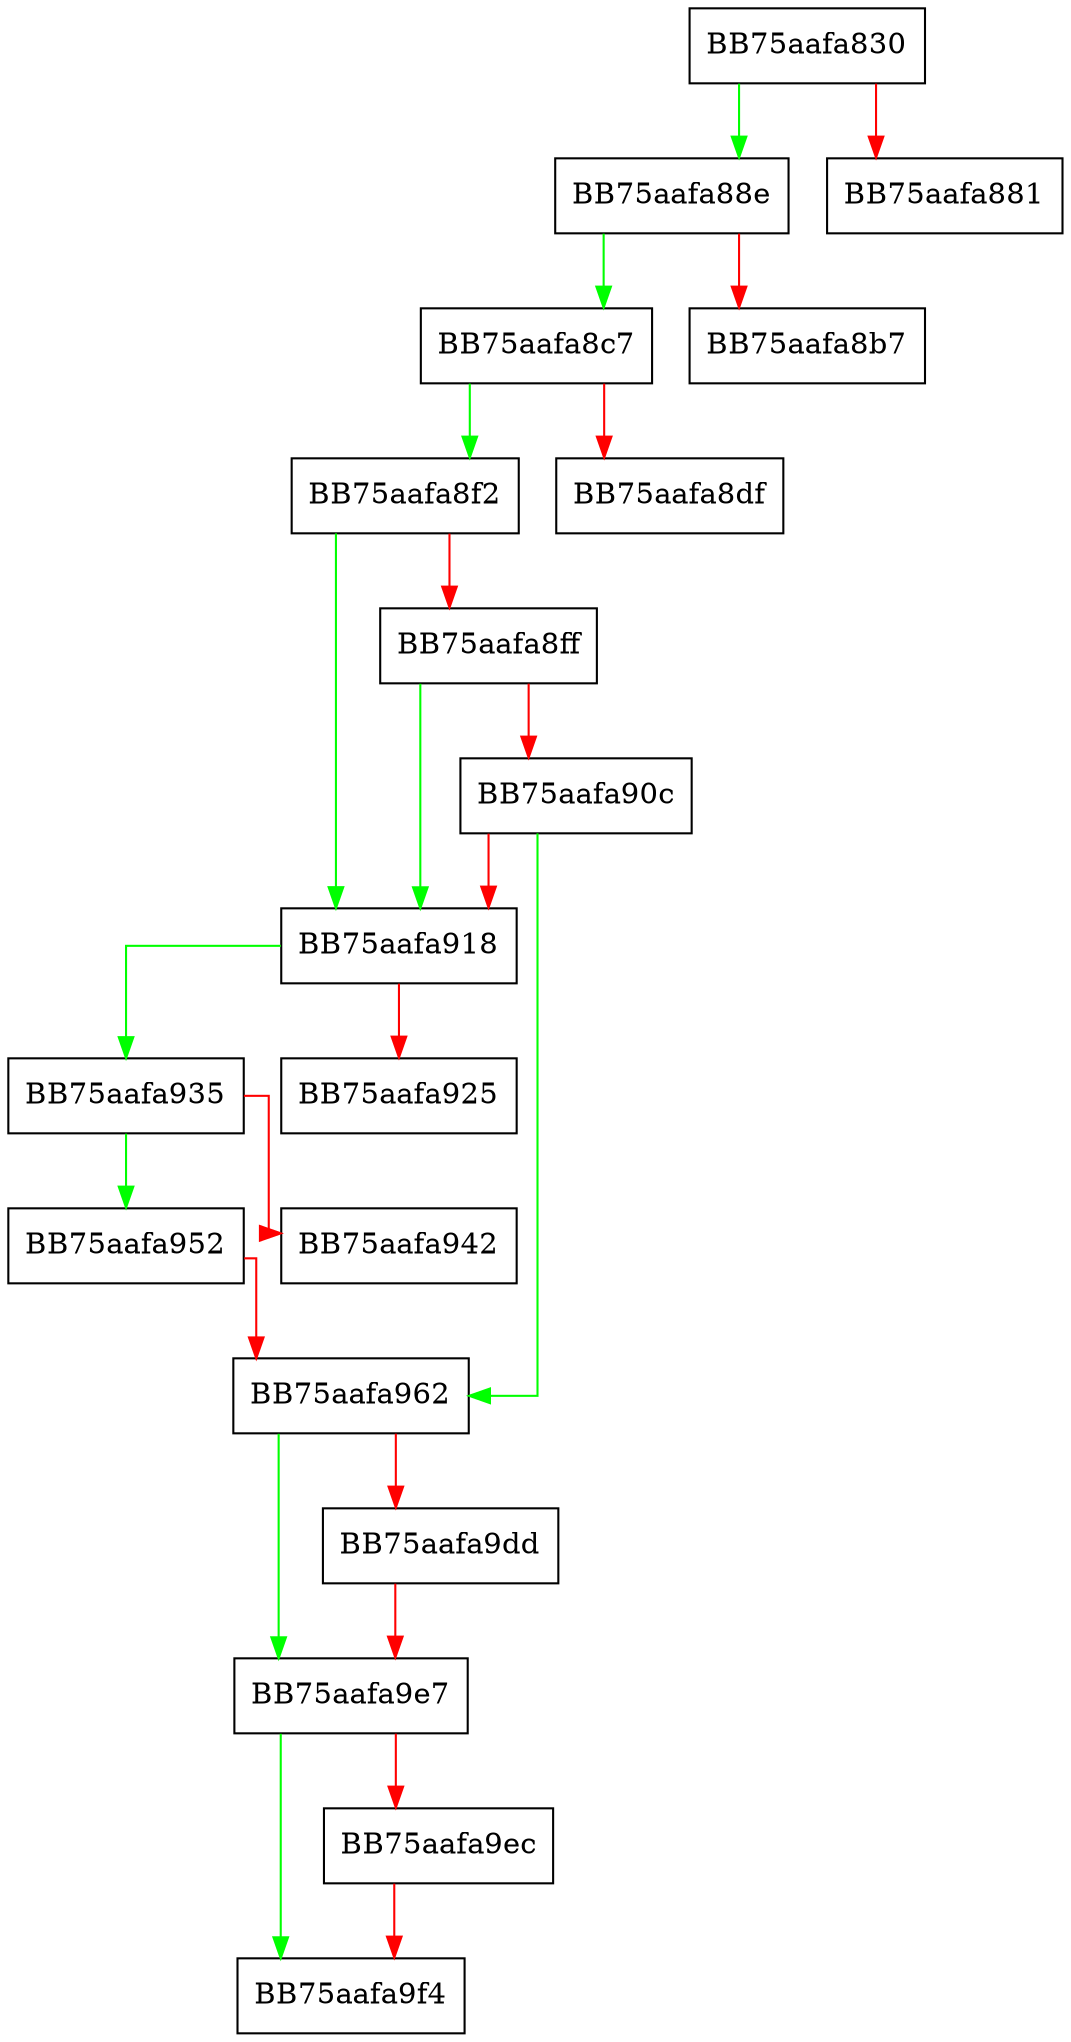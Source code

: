 digraph mp_lua_bm_IsPathExcludedForHipsRule {
  node [shape="box"];
  graph [splines=ortho];
  BB75aafa830 -> BB75aafa88e [color="green"];
  BB75aafa830 -> BB75aafa881 [color="red"];
  BB75aafa88e -> BB75aafa8c7 [color="green"];
  BB75aafa88e -> BB75aafa8b7 [color="red"];
  BB75aafa8c7 -> BB75aafa8f2 [color="green"];
  BB75aafa8c7 -> BB75aafa8df [color="red"];
  BB75aafa8f2 -> BB75aafa918 [color="green"];
  BB75aafa8f2 -> BB75aafa8ff [color="red"];
  BB75aafa8ff -> BB75aafa918 [color="green"];
  BB75aafa8ff -> BB75aafa90c [color="red"];
  BB75aafa90c -> BB75aafa962 [color="green"];
  BB75aafa90c -> BB75aafa918 [color="red"];
  BB75aafa918 -> BB75aafa935 [color="green"];
  BB75aafa918 -> BB75aafa925 [color="red"];
  BB75aafa935 -> BB75aafa952 [color="green"];
  BB75aafa935 -> BB75aafa942 [color="red"];
  BB75aafa952 -> BB75aafa962 [color="red"];
  BB75aafa962 -> BB75aafa9e7 [color="green"];
  BB75aafa962 -> BB75aafa9dd [color="red"];
  BB75aafa9dd -> BB75aafa9e7 [color="red"];
  BB75aafa9e7 -> BB75aafa9f4 [color="green"];
  BB75aafa9e7 -> BB75aafa9ec [color="red"];
  BB75aafa9ec -> BB75aafa9f4 [color="red"];
}